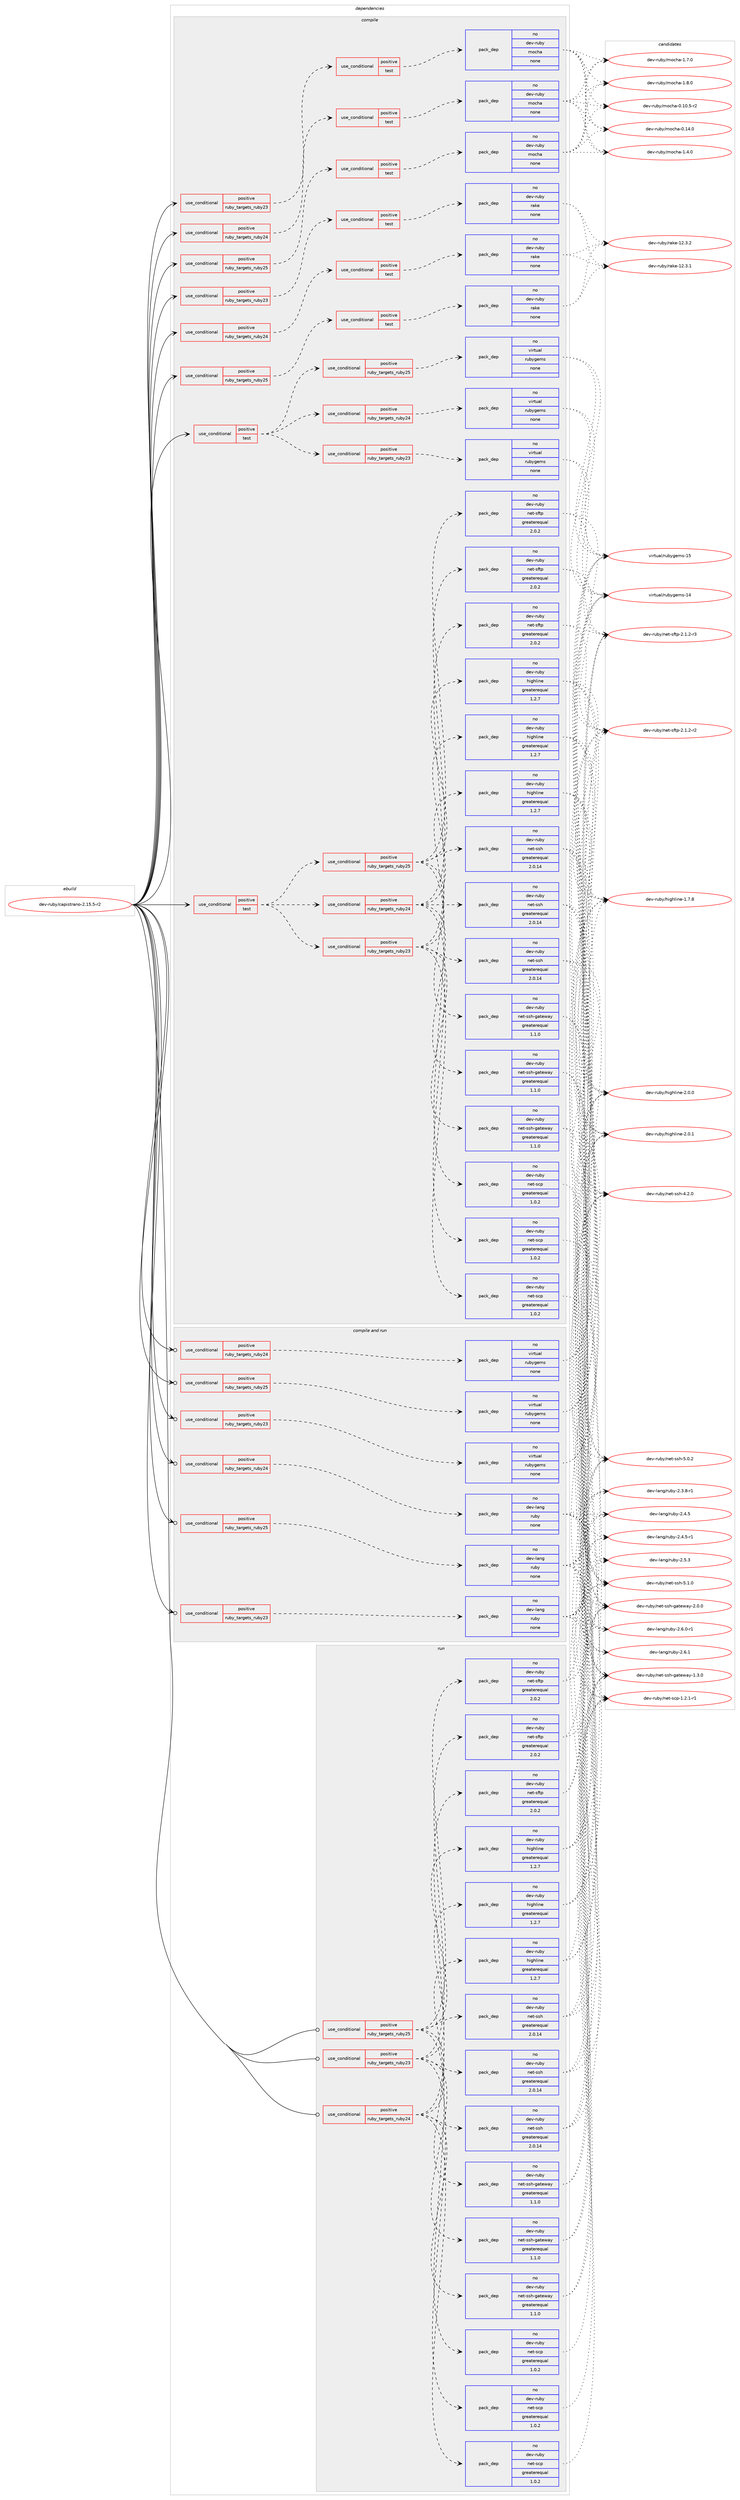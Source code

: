 digraph prolog {

# *************
# Graph options
# *************

newrank=true;
concentrate=true;
compound=true;
graph [rankdir=LR,fontname=Helvetica,fontsize=10,ranksep=1.5];#, ranksep=2.5, nodesep=0.2];
edge  [arrowhead=vee];
node  [fontname=Helvetica,fontsize=10];

# **********
# The ebuild
# **********

subgraph cluster_leftcol {
color=gray;
rank=same;
label=<<i>ebuild</i>>;
id [label="dev-ruby/capistrano-2.15.5-r2", color=red, width=4, href="../dev-ruby/capistrano-2.15.5-r2.svg"];
}

# ****************
# The dependencies
# ****************

subgraph cluster_midcol {
color=gray;
label=<<i>dependencies</i>>;
subgraph cluster_compile {
fillcolor="#eeeeee";
style=filled;
label=<<i>compile</i>>;
subgraph cond395651 {
dependency1485202 [label=<<TABLE BORDER="0" CELLBORDER="1" CELLSPACING="0" CELLPADDING="4"><TR><TD ROWSPAN="3" CELLPADDING="10">use_conditional</TD></TR><TR><TD>positive</TD></TR><TR><TD>ruby_targets_ruby23</TD></TR></TABLE>>, shape=none, color=red];
subgraph cond395652 {
dependency1485203 [label=<<TABLE BORDER="0" CELLBORDER="1" CELLSPACING="0" CELLPADDING="4"><TR><TD ROWSPAN="3" CELLPADDING="10">use_conditional</TD></TR><TR><TD>positive</TD></TR><TR><TD>test</TD></TR></TABLE>>, shape=none, color=red];
subgraph pack1066119 {
dependency1485204 [label=<<TABLE BORDER="0" CELLBORDER="1" CELLSPACING="0" CELLPADDING="4" WIDTH="220"><TR><TD ROWSPAN="6" CELLPADDING="30">pack_dep</TD></TR><TR><TD WIDTH="110">no</TD></TR><TR><TD>dev-ruby</TD></TR><TR><TD>mocha</TD></TR><TR><TD>none</TD></TR><TR><TD></TD></TR></TABLE>>, shape=none, color=blue];
}
dependency1485203:e -> dependency1485204:w [weight=20,style="dashed",arrowhead="vee"];
}
dependency1485202:e -> dependency1485203:w [weight=20,style="dashed",arrowhead="vee"];
}
id:e -> dependency1485202:w [weight=20,style="solid",arrowhead="vee"];
subgraph cond395653 {
dependency1485205 [label=<<TABLE BORDER="0" CELLBORDER="1" CELLSPACING="0" CELLPADDING="4"><TR><TD ROWSPAN="3" CELLPADDING="10">use_conditional</TD></TR><TR><TD>positive</TD></TR><TR><TD>ruby_targets_ruby23</TD></TR></TABLE>>, shape=none, color=red];
subgraph cond395654 {
dependency1485206 [label=<<TABLE BORDER="0" CELLBORDER="1" CELLSPACING="0" CELLPADDING="4"><TR><TD ROWSPAN="3" CELLPADDING="10">use_conditional</TD></TR><TR><TD>positive</TD></TR><TR><TD>test</TD></TR></TABLE>>, shape=none, color=red];
subgraph pack1066120 {
dependency1485207 [label=<<TABLE BORDER="0" CELLBORDER="1" CELLSPACING="0" CELLPADDING="4" WIDTH="220"><TR><TD ROWSPAN="6" CELLPADDING="30">pack_dep</TD></TR><TR><TD WIDTH="110">no</TD></TR><TR><TD>dev-ruby</TD></TR><TR><TD>rake</TD></TR><TR><TD>none</TD></TR><TR><TD></TD></TR></TABLE>>, shape=none, color=blue];
}
dependency1485206:e -> dependency1485207:w [weight=20,style="dashed",arrowhead="vee"];
}
dependency1485205:e -> dependency1485206:w [weight=20,style="dashed",arrowhead="vee"];
}
id:e -> dependency1485205:w [weight=20,style="solid",arrowhead="vee"];
subgraph cond395655 {
dependency1485208 [label=<<TABLE BORDER="0" CELLBORDER="1" CELLSPACING="0" CELLPADDING="4"><TR><TD ROWSPAN="3" CELLPADDING="10">use_conditional</TD></TR><TR><TD>positive</TD></TR><TR><TD>ruby_targets_ruby24</TD></TR></TABLE>>, shape=none, color=red];
subgraph cond395656 {
dependency1485209 [label=<<TABLE BORDER="0" CELLBORDER="1" CELLSPACING="0" CELLPADDING="4"><TR><TD ROWSPAN="3" CELLPADDING="10">use_conditional</TD></TR><TR><TD>positive</TD></TR><TR><TD>test</TD></TR></TABLE>>, shape=none, color=red];
subgraph pack1066121 {
dependency1485210 [label=<<TABLE BORDER="0" CELLBORDER="1" CELLSPACING="0" CELLPADDING="4" WIDTH="220"><TR><TD ROWSPAN="6" CELLPADDING="30">pack_dep</TD></TR><TR><TD WIDTH="110">no</TD></TR><TR><TD>dev-ruby</TD></TR><TR><TD>mocha</TD></TR><TR><TD>none</TD></TR><TR><TD></TD></TR></TABLE>>, shape=none, color=blue];
}
dependency1485209:e -> dependency1485210:w [weight=20,style="dashed",arrowhead="vee"];
}
dependency1485208:e -> dependency1485209:w [weight=20,style="dashed",arrowhead="vee"];
}
id:e -> dependency1485208:w [weight=20,style="solid",arrowhead="vee"];
subgraph cond395657 {
dependency1485211 [label=<<TABLE BORDER="0" CELLBORDER="1" CELLSPACING="0" CELLPADDING="4"><TR><TD ROWSPAN="3" CELLPADDING="10">use_conditional</TD></TR><TR><TD>positive</TD></TR><TR><TD>ruby_targets_ruby24</TD></TR></TABLE>>, shape=none, color=red];
subgraph cond395658 {
dependency1485212 [label=<<TABLE BORDER="0" CELLBORDER="1" CELLSPACING="0" CELLPADDING="4"><TR><TD ROWSPAN="3" CELLPADDING="10">use_conditional</TD></TR><TR><TD>positive</TD></TR><TR><TD>test</TD></TR></TABLE>>, shape=none, color=red];
subgraph pack1066122 {
dependency1485213 [label=<<TABLE BORDER="0" CELLBORDER="1" CELLSPACING="0" CELLPADDING="4" WIDTH="220"><TR><TD ROWSPAN="6" CELLPADDING="30">pack_dep</TD></TR><TR><TD WIDTH="110">no</TD></TR><TR><TD>dev-ruby</TD></TR><TR><TD>rake</TD></TR><TR><TD>none</TD></TR><TR><TD></TD></TR></TABLE>>, shape=none, color=blue];
}
dependency1485212:e -> dependency1485213:w [weight=20,style="dashed",arrowhead="vee"];
}
dependency1485211:e -> dependency1485212:w [weight=20,style="dashed",arrowhead="vee"];
}
id:e -> dependency1485211:w [weight=20,style="solid",arrowhead="vee"];
subgraph cond395659 {
dependency1485214 [label=<<TABLE BORDER="0" CELLBORDER="1" CELLSPACING="0" CELLPADDING="4"><TR><TD ROWSPAN="3" CELLPADDING="10">use_conditional</TD></TR><TR><TD>positive</TD></TR><TR><TD>ruby_targets_ruby25</TD></TR></TABLE>>, shape=none, color=red];
subgraph cond395660 {
dependency1485215 [label=<<TABLE BORDER="0" CELLBORDER="1" CELLSPACING="0" CELLPADDING="4"><TR><TD ROWSPAN="3" CELLPADDING="10">use_conditional</TD></TR><TR><TD>positive</TD></TR><TR><TD>test</TD></TR></TABLE>>, shape=none, color=red];
subgraph pack1066123 {
dependency1485216 [label=<<TABLE BORDER="0" CELLBORDER="1" CELLSPACING="0" CELLPADDING="4" WIDTH="220"><TR><TD ROWSPAN="6" CELLPADDING="30">pack_dep</TD></TR><TR><TD WIDTH="110">no</TD></TR><TR><TD>dev-ruby</TD></TR><TR><TD>mocha</TD></TR><TR><TD>none</TD></TR><TR><TD></TD></TR></TABLE>>, shape=none, color=blue];
}
dependency1485215:e -> dependency1485216:w [weight=20,style="dashed",arrowhead="vee"];
}
dependency1485214:e -> dependency1485215:w [weight=20,style="dashed",arrowhead="vee"];
}
id:e -> dependency1485214:w [weight=20,style="solid",arrowhead="vee"];
subgraph cond395661 {
dependency1485217 [label=<<TABLE BORDER="0" CELLBORDER="1" CELLSPACING="0" CELLPADDING="4"><TR><TD ROWSPAN="3" CELLPADDING="10">use_conditional</TD></TR><TR><TD>positive</TD></TR><TR><TD>ruby_targets_ruby25</TD></TR></TABLE>>, shape=none, color=red];
subgraph cond395662 {
dependency1485218 [label=<<TABLE BORDER="0" CELLBORDER="1" CELLSPACING="0" CELLPADDING="4"><TR><TD ROWSPAN="3" CELLPADDING="10">use_conditional</TD></TR><TR><TD>positive</TD></TR><TR><TD>test</TD></TR></TABLE>>, shape=none, color=red];
subgraph pack1066124 {
dependency1485219 [label=<<TABLE BORDER="0" CELLBORDER="1" CELLSPACING="0" CELLPADDING="4" WIDTH="220"><TR><TD ROWSPAN="6" CELLPADDING="30">pack_dep</TD></TR><TR><TD WIDTH="110">no</TD></TR><TR><TD>dev-ruby</TD></TR><TR><TD>rake</TD></TR><TR><TD>none</TD></TR><TR><TD></TD></TR></TABLE>>, shape=none, color=blue];
}
dependency1485218:e -> dependency1485219:w [weight=20,style="dashed",arrowhead="vee"];
}
dependency1485217:e -> dependency1485218:w [weight=20,style="dashed",arrowhead="vee"];
}
id:e -> dependency1485217:w [weight=20,style="solid",arrowhead="vee"];
subgraph cond395663 {
dependency1485220 [label=<<TABLE BORDER="0" CELLBORDER="1" CELLSPACING="0" CELLPADDING="4"><TR><TD ROWSPAN="3" CELLPADDING="10">use_conditional</TD></TR><TR><TD>positive</TD></TR><TR><TD>test</TD></TR></TABLE>>, shape=none, color=red];
subgraph cond395664 {
dependency1485221 [label=<<TABLE BORDER="0" CELLBORDER="1" CELLSPACING="0" CELLPADDING="4"><TR><TD ROWSPAN="3" CELLPADDING="10">use_conditional</TD></TR><TR><TD>positive</TD></TR><TR><TD>ruby_targets_ruby23</TD></TR></TABLE>>, shape=none, color=red];
subgraph pack1066125 {
dependency1485222 [label=<<TABLE BORDER="0" CELLBORDER="1" CELLSPACING="0" CELLPADDING="4" WIDTH="220"><TR><TD ROWSPAN="6" CELLPADDING="30">pack_dep</TD></TR><TR><TD WIDTH="110">no</TD></TR><TR><TD>dev-ruby</TD></TR><TR><TD>net-ssh</TD></TR><TR><TD>greaterequal</TD></TR><TR><TD>2.0.14</TD></TR></TABLE>>, shape=none, color=blue];
}
dependency1485221:e -> dependency1485222:w [weight=20,style="dashed",arrowhead="vee"];
subgraph pack1066126 {
dependency1485223 [label=<<TABLE BORDER="0" CELLBORDER="1" CELLSPACING="0" CELLPADDING="4" WIDTH="220"><TR><TD ROWSPAN="6" CELLPADDING="30">pack_dep</TD></TR><TR><TD WIDTH="110">no</TD></TR><TR><TD>dev-ruby</TD></TR><TR><TD>net-sftp</TD></TR><TR><TD>greaterequal</TD></TR><TR><TD>2.0.2</TD></TR></TABLE>>, shape=none, color=blue];
}
dependency1485221:e -> dependency1485223:w [weight=20,style="dashed",arrowhead="vee"];
subgraph pack1066127 {
dependency1485224 [label=<<TABLE BORDER="0" CELLBORDER="1" CELLSPACING="0" CELLPADDING="4" WIDTH="220"><TR><TD ROWSPAN="6" CELLPADDING="30">pack_dep</TD></TR><TR><TD WIDTH="110">no</TD></TR><TR><TD>dev-ruby</TD></TR><TR><TD>net-scp</TD></TR><TR><TD>greaterequal</TD></TR><TR><TD>1.0.2</TD></TR></TABLE>>, shape=none, color=blue];
}
dependency1485221:e -> dependency1485224:w [weight=20,style="dashed",arrowhead="vee"];
subgraph pack1066128 {
dependency1485225 [label=<<TABLE BORDER="0" CELLBORDER="1" CELLSPACING="0" CELLPADDING="4" WIDTH="220"><TR><TD ROWSPAN="6" CELLPADDING="30">pack_dep</TD></TR><TR><TD WIDTH="110">no</TD></TR><TR><TD>dev-ruby</TD></TR><TR><TD>net-ssh-gateway</TD></TR><TR><TD>greaterequal</TD></TR><TR><TD>1.1.0</TD></TR></TABLE>>, shape=none, color=blue];
}
dependency1485221:e -> dependency1485225:w [weight=20,style="dashed",arrowhead="vee"];
subgraph pack1066129 {
dependency1485226 [label=<<TABLE BORDER="0" CELLBORDER="1" CELLSPACING="0" CELLPADDING="4" WIDTH="220"><TR><TD ROWSPAN="6" CELLPADDING="30">pack_dep</TD></TR><TR><TD WIDTH="110">no</TD></TR><TR><TD>dev-ruby</TD></TR><TR><TD>highline</TD></TR><TR><TD>greaterequal</TD></TR><TR><TD>1.2.7</TD></TR></TABLE>>, shape=none, color=blue];
}
dependency1485221:e -> dependency1485226:w [weight=20,style="dashed",arrowhead="vee"];
}
dependency1485220:e -> dependency1485221:w [weight=20,style="dashed",arrowhead="vee"];
subgraph cond395665 {
dependency1485227 [label=<<TABLE BORDER="0" CELLBORDER="1" CELLSPACING="0" CELLPADDING="4"><TR><TD ROWSPAN="3" CELLPADDING="10">use_conditional</TD></TR><TR><TD>positive</TD></TR><TR><TD>ruby_targets_ruby24</TD></TR></TABLE>>, shape=none, color=red];
subgraph pack1066130 {
dependency1485228 [label=<<TABLE BORDER="0" CELLBORDER="1" CELLSPACING="0" CELLPADDING="4" WIDTH="220"><TR><TD ROWSPAN="6" CELLPADDING="30">pack_dep</TD></TR><TR><TD WIDTH="110">no</TD></TR><TR><TD>dev-ruby</TD></TR><TR><TD>net-ssh</TD></TR><TR><TD>greaterequal</TD></TR><TR><TD>2.0.14</TD></TR></TABLE>>, shape=none, color=blue];
}
dependency1485227:e -> dependency1485228:w [weight=20,style="dashed",arrowhead="vee"];
subgraph pack1066131 {
dependency1485229 [label=<<TABLE BORDER="0" CELLBORDER="1" CELLSPACING="0" CELLPADDING="4" WIDTH="220"><TR><TD ROWSPAN="6" CELLPADDING="30">pack_dep</TD></TR><TR><TD WIDTH="110">no</TD></TR><TR><TD>dev-ruby</TD></TR><TR><TD>net-sftp</TD></TR><TR><TD>greaterequal</TD></TR><TR><TD>2.0.2</TD></TR></TABLE>>, shape=none, color=blue];
}
dependency1485227:e -> dependency1485229:w [weight=20,style="dashed",arrowhead="vee"];
subgraph pack1066132 {
dependency1485230 [label=<<TABLE BORDER="0" CELLBORDER="1" CELLSPACING="0" CELLPADDING="4" WIDTH="220"><TR><TD ROWSPAN="6" CELLPADDING="30">pack_dep</TD></TR><TR><TD WIDTH="110">no</TD></TR><TR><TD>dev-ruby</TD></TR><TR><TD>net-scp</TD></TR><TR><TD>greaterequal</TD></TR><TR><TD>1.0.2</TD></TR></TABLE>>, shape=none, color=blue];
}
dependency1485227:e -> dependency1485230:w [weight=20,style="dashed",arrowhead="vee"];
subgraph pack1066133 {
dependency1485231 [label=<<TABLE BORDER="0" CELLBORDER="1" CELLSPACING="0" CELLPADDING="4" WIDTH="220"><TR><TD ROWSPAN="6" CELLPADDING="30">pack_dep</TD></TR><TR><TD WIDTH="110">no</TD></TR><TR><TD>dev-ruby</TD></TR><TR><TD>net-ssh-gateway</TD></TR><TR><TD>greaterequal</TD></TR><TR><TD>1.1.0</TD></TR></TABLE>>, shape=none, color=blue];
}
dependency1485227:e -> dependency1485231:w [weight=20,style="dashed",arrowhead="vee"];
subgraph pack1066134 {
dependency1485232 [label=<<TABLE BORDER="0" CELLBORDER="1" CELLSPACING="0" CELLPADDING="4" WIDTH="220"><TR><TD ROWSPAN="6" CELLPADDING="30">pack_dep</TD></TR><TR><TD WIDTH="110">no</TD></TR><TR><TD>dev-ruby</TD></TR><TR><TD>highline</TD></TR><TR><TD>greaterequal</TD></TR><TR><TD>1.2.7</TD></TR></TABLE>>, shape=none, color=blue];
}
dependency1485227:e -> dependency1485232:w [weight=20,style="dashed",arrowhead="vee"];
}
dependency1485220:e -> dependency1485227:w [weight=20,style="dashed",arrowhead="vee"];
subgraph cond395666 {
dependency1485233 [label=<<TABLE BORDER="0" CELLBORDER="1" CELLSPACING="0" CELLPADDING="4"><TR><TD ROWSPAN="3" CELLPADDING="10">use_conditional</TD></TR><TR><TD>positive</TD></TR><TR><TD>ruby_targets_ruby25</TD></TR></TABLE>>, shape=none, color=red];
subgraph pack1066135 {
dependency1485234 [label=<<TABLE BORDER="0" CELLBORDER="1" CELLSPACING="0" CELLPADDING="4" WIDTH="220"><TR><TD ROWSPAN="6" CELLPADDING="30">pack_dep</TD></TR><TR><TD WIDTH="110">no</TD></TR><TR><TD>dev-ruby</TD></TR><TR><TD>net-ssh</TD></TR><TR><TD>greaterequal</TD></TR><TR><TD>2.0.14</TD></TR></TABLE>>, shape=none, color=blue];
}
dependency1485233:e -> dependency1485234:w [weight=20,style="dashed",arrowhead="vee"];
subgraph pack1066136 {
dependency1485235 [label=<<TABLE BORDER="0" CELLBORDER="1" CELLSPACING="0" CELLPADDING="4" WIDTH="220"><TR><TD ROWSPAN="6" CELLPADDING="30">pack_dep</TD></TR><TR><TD WIDTH="110">no</TD></TR><TR><TD>dev-ruby</TD></TR><TR><TD>net-sftp</TD></TR><TR><TD>greaterequal</TD></TR><TR><TD>2.0.2</TD></TR></TABLE>>, shape=none, color=blue];
}
dependency1485233:e -> dependency1485235:w [weight=20,style="dashed",arrowhead="vee"];
subgraph pack1066137 {
dependency1485236 [label=<<TABLE BORDER="0" CELLBORDER="1" CELLSPACING="0" CELLPADDING="4" WIDTH="220"><TR><TD ROWSPAN="6" CELLPADDING="30">pack_dep</TD></TR><TR><TD WIDTH="110">no</TD></TR><TR><TD>dev-ruby</TD></TR><TR><TD>net-scp</TD></TR><TR><TD>greaterequal</TD></TR><TR><TD>1.0.2</TD></TR></TABLE>>, shape=none, color=blue];
}
dependency1485233:e -> dependency1485236:w [weight=20,style="dashed",arrowhead="vee"];
subgraph pack1066138 {
dependency1485237 [label=<<TABLE BORDER="0" CELLBORDER="1" CELLSPACING="0" CELLPADDING="4" WIDTH="220"><TR><TD ROWSPAN="6" CELLPADDING="30">pack_dep</TD></TR><TR><TD WIDTH="110">no</TD></TR><TR><TD>dev-ruby</TD></TR><TR><TD>net-ssh-gateway</TD></TR><TR><TD>greaterequal</TD></TR><TR><TD>1.1.0</TD></TR></TABLE>>, shape=none, color=blue];
}
dependency1485233:e -> dependency1485237:w [weight=20,style="dashed",arrowhead="vee"];
subgraph pack1066139 {
dependency1485238 [label=<<TABLE BORDER="0" CELLBORDER="1" CELLSPACING="0" CELLPADDING="4" WIDTH="220"><TR><TD ROWSPAN="6" CELLPADDING="30">pack_dep</TD></TR><TR><TD WIDTH="110">no</TD></TR><TR><TD>dev-ruby</TD></TR><TR><TD>highline</TD></TR><TR><TD>greaterequal</TD></TR><TR><TD>1.2.7</TD></TR></TABLE>>, shape=none, color=blue];
}
dependency1485233:e -> dependency1485238:w [weight=20,style="dashed",arrowhead="vee"];
}
dependency1485220:e -> dependency1485233:w [weight=20,style="dashed",arrowhead="vee"];
}
id:e -> dependency1485220:w [weight=20,style="solid",arrowhead="vee"];
subgraph cond395667 {
dependency1485239 [label=<<TABLE BORDER="0" CELLBORDER="1" CELLSPACING="0" CELLPADDING="4"><TR><TD ROWSPAN="3" CELLPADDING="10">use_conditional</TD></TR><TR><TD>positive</TD></TR><TR><TD>test</TD></TR></TABLE>>, shape=none, color=red];
subgraph cond395668 {
dependency1485240 [label=<<TABLE BORDER="0" CELLBORDER="1" CELLSPACING="0" CELLPADDING="4"><TR><TD ROWSPAN="3" CELLPADDING="10">use_conditional</TD></TR><TR><TD>positive</TD></TR><TR><TD>ruby_targets_ruby23</TD></TR></TABLE>>, shape=none, color=red];
subgraph pack1066140 {
dependency1485241 [label=<<TABLE BORDER="0" CELLBORDER="1" CELLSPACING="0" CELLPADDING="4" WIDTH="220"><TR><TD ROWSPAN="6" CELLPADDING="30">pack_dep</TD></TR><TR><TD WIDTH="110">no</TD></TR><TR><TD>virtual</TD></TR><TR><TD>rubygems</TD></TR><TR><TD>none</TD></TR><TR><TD></TD></TR></TABLE>>, shape=none, color=blue];
}
dependency1485240:e -> dependency1485241:w [weight=20,style="dashed",arrowhead="vee"];
}
dependency1485239:e -> dependency1485240:w [weight=20,style="dashed",arrowhead="vee"];
subgraph cond395669 {
dependency1485242 [label=<<TABLE BORDER="0" CELLBORDER="1" CELLSPACING="0" CELLPADDING="4"><TR><TD ROWSPAN="3" CELLPADDING="10">use_conditional</TD></TR><TR><TD>positive</TD></TR><TR><TD>ruby_targets_ruby24</TD></TR></TABLE>>, shape=none, color=red];
subgraph pack1066141 {
dependency1485243 [label=<<TABLE BORDER="0" CELLBORDER="1" CELLSPACING="0" CELLPADDING="4" WIDTH="220"><TR><TD ROWSPAN="6" CELLPADDING="30">pack_dep</TD></TR><TR><TD WIDTH="110">no</TD></TR><TR><TD>virtual</TD></TR><TR><TD>rubygems</TD></TR><TR><TD>none</TD></TR><TR><TD></TD></TR></TABLE>>, shape=none, color=blue];
}
dependency1485242:e -> dependency1485243:w [weight=20,style="dashed",arrowhead="vee"];
}
dependency1485239:e -> dependency1485242:w [weight=20,style="dashed",arrowhead="vee"];
subgraph cond395670 {
dependency1485244 [label=<<TABLE BORDER="0" CELLBORDER="1" CELLSPACING="0" CELLPADDING="4"><TR><TD ROWSPAN="3" CELLPADDING="10">use_conditional</TD></TR><TR><TD>positive</TD></TR><TR><TD>ruby_targets_ruby25</TD></TR></TABLE>>, shape=none, color=red];
subgraph pack1066142 {
dependency1485245 [label=<<TABLE BORDER="0" CELLBORDER="1" CELLSPACING="0" CELLPADDING="4" WIDTH="220"><TR><TD ROWSPAN="6" CELLPADDING="30">pack_dep</TD></TR><TR><TD WIDTH="110">no</TD></TR><TR><TD>virtual</TD></TR><TR><TD>rubygems</TD></TR><TR><TD>none</TD></TR><TR><TD></TD></TR></TABLE>>, shape=none, color=blue];
}
dependency1485244:e -> dependency1485245:w [weight=20,style="dashed",arrowhead="vee"];
}
dependency1485239:e -> dependency1485244:w [weight=20,style="dashed",arrowhead="vee"];
}
id:e -> dependency1485239:w [weight=20,style="solid",arrowhead="vee"];
}
subgraph cluster_compileandrun {
fillcolor="#eeeeee";
style=filled;
label=<<i>compile and run</i>>;
subgraph cond395671 {
dependency1485246 [label=<<TABLE BORDER="0" CELLBORDER="1" CELLSPACING="0" CELLPADDING="4"><TR><TD ROWSPAN="3" CELLPADDING="10">use_conditional</TD></TR><TR><TD>positive</TD></TR><TR><TD>ruby_targets_ruby23</TD></TR></TABLE>>, shape=none, color=red];
subgraph pack1066143 {
dependency1485247 [label=<<TABLE BORDER="0" CELLBORDER="1" CELLSPACING="0" CELLPADDING="4" WIDTH="220"><TR><TD ROWSPAN="6" CELLPADDING="30">pack_dep</TD></TR><TR><TD WIDTH="110">no</TD></TR><TR><TD>dev-lang</TD></TR><TR><TD>ruby</TD></TR><TR><TD>none</TD></TR><TR><TD></TD></TR></TABLE>>, shape=none, color=blue];
}
dependency1485246:e -> dependency1485247:w [weight=20,style="dashed",arrowhead="vee"];
}
id:e -> dependency1485246:w [weight=20,style="solid",arrowhead="odotvee"];
subgraph cond395672 {
dependency1485248 [label=<<TABLE BORDER="0" CELLBORDER="1" CELLSPACING="0" CELLPADDING="4"><TR><TD ROWSPAN="3" CELLPADDING="10">use_conditional</TD></TR><TR><TD>positive</TD></TR><TR><TD>ruby_targets_ruby23</TD></TR></TABLE>>, shape=none, color=red];
subgraph pack1066144 {
dependency1485249 [label=<<TABLE BORDER="0" CELLBORDER="1" CELLSPACING="0" CELLPADDING="4" WIDTH="220"><TR><TD ROWSPAN="6" CELLPADDING="30">pack_dep</TD></TR><TR><TD WIDTH="110">no</TD></TR><TR><TD>virtual</TD></TR><TR><TD>rubygems</TD></TR><TR><TD>none</TD></TR><TR><TD></TD></TR></TABLE>>, shape=none, color=blue];
}
dependency1485248:e -> dependency1485249:w [weight=20,style="dashed",arrowhead="vee"];
}
id:e -> dependency1485248:w [weight=20,style="solid",arrowhead="odotvee"];
subgraph cond395673 {
dependency1485250 [label=<<TABLE BORDER="0" CELLBORDER="1" CELLSPACING="0" CELLPADDING="4"><TR><TD ROWSPAN="3" CELLPADDING="10">use_conditional</TD></TR><TR><TD>positive</TD></TR><TR><TD>ruby_targets_ruby24</TD></TR></TABLE>>, shape=none, color=red];
subgraph pack1066145 {
dependency1485251 [label=<<TABLE BORDER="0" CELLBORDER="1" CELLSPACING="0" CELLPADDING="4" WIDTH="220"><TR><TD ROWSPAN="6" CELLPADDING="30">pack_dep</TD></TR><TR><TD WIDTH="110">no</TD></TR><TR><TD>dev-lang</TD></TR><TR><TD>ruby</TD></TR><TR><TD>none</TD></TR><TR><TD></TD></TR></TABLE>>, shape=none, color=blue];
}
dependency1485250:e -> dependency1485251:w [weight=20,style="dashed",arrowhead="vee"];
}
id:e -> dependency1485250:w [weight=20,style="solid",arrowhead="odotvee"];
subgraph cond395674 {
dependency1485252 [label=<<TABLE BORDER="0" CELLBORDER="1" CELLSPACING="0" CELLPADDING="4"><TR><TD ROWSPAN="3" CELLPADDING="10">use_conditional</TD></TR><TR><TD>positive</TD></TR><TR><TD>ruby_targets_ruby24</TD></TR></TABLE>>, shape=none, color=red];
subgraph pack1066146 {
dependency1485253 [label=<<TABLE BORDER="0" CELLBORDER="1" CELLSPACING="0" CELLPADDING="4" WIDTH="220"><TR><TD ROWSPAN="6" CELLPADDING="30">pack_dep</TD></TR><TR><TD WIDTH="110">no</TD></TR><TR><TD>virtual</TD></TR><TR><TD>rubygems</TD></TR><TR><TD>none</TD></TR><TR><TD></TD></TR></TABLE>>, shape=none, color=blue];
}
dependency1485252:e -> dependency1485253:w [weight=20,style="dashed",arrowhead="vee"];
}
id:e -> dependency1485252:w [weight=20,style="solid",arrowhead="odotvee"];
subgraph cond395675 {
dependency1485254 [label=<<TABLE BORDER="0" CELLBORDER="1" CELLSPACING="0" CELLPADDING="4"><TR><TD ROWSPAN="3" CELLPADDING="10">use_conditional</TD></TR><TR><TD>positive</TD></TR><TR><TD>ruby_targets_ruby25</TD></TR></TABLE>>, shape=none, color=red];
subgraph pack1066147 {
dependency1485255 [label=<<TABLE BORDER="0" CELLBORDER="1" CELLSPACING="0" CELLPADDING="4" WIDTH="220"><TR><TD ROWSPAN="6" CELLPADDING="30">pack_dep</TD></TR><TR><TD WIDTH="110">no</TD></TR><TR><TD>dev-lang</TD></TR><TR><TD>ruby</TD></TR><TR><TD>none</TD></TR><TR><TD></TD></TR></TABLE>>, shape=none, color=blue];
}
dependency1485254:e -> dependency1485255:w [weight=20,style="dashed",arrowhead="vee"];
}
id:e -> dependency1485254:w [weight=20,style="solid",arrowhead="odotvee"];
subgraph cond395676 {
dependency1485256 [label=<<TABLE BORDER="0" CELLBORDER="1" CELLSPACING="0" CELLPADDING="4"><TR><TD ROWSPAN="3" CELLPADDING="10">use_conditional</TD></TR><TR><TD>positive</TD></TR><TR><TD>ruby_targets_ruby25</TD></TR></TABLE>>, shape=none, color=red];
subgraph pack1066148 {
dependency1485257 [label=<<TABLE BORDER="0" CELLBORDER="1" CELLSPACING="0" CELLPADDING="4" WIDTH="220"><TR><TD ROWSPAN="6" CELLPADDING="30">pack_dep</TD></TR><TR><TD WIDTH="110">no</TD></TR><TR><TD>virtual</TD></TR><TR><TD>rubygems</TD></TR><TR><TD>none</TD></TR><TR><TD></TD></TR></TABLE>>, shape=none, color=blue];
}
dependency1485256:e -> dependency1485257:w [weight=20,style="dashed",arrowhead="vee"];
}
id:e -> dependency1485256:w [weight=20,style="solid",arrowhead="odotvee"];
}
subgraph cluster_run {
fillcolor="#eeeeee";
style=filled;
label=<<i>run</i>>;
subgraph cond395677 {
dependency1485258 [label=<<TABLE BORDER="0" CELLBORDER="1" CELLSPACING="0" CELLPADDING="4"><TR><TD ROWSPAN="3" CELLPADDING="10">use_conditional</TD></TR><TR><TD>positive</TD></TR><TR><TD>ruby_targets_ruby23</TD></TR></TABLE>>, shape=none, color=red];
subgraph pack1066149 {
dependency1485259 [label=<<TABLE BORDER="0" CELLBORDER="1" CELLSPACING="0" CELLPADDING="4" WIDTH="220"><TR><TD ROWSPAN="6" CELLPADDING="30">pack_dep</TD></TR><TR><TD WIDTH="110">no</TD></TR><TR><TD>dev-ruby</TD></TR><TR><TD>net-ssh</TD></TR><TR><TD>greaterequal</TD></TR><TR><TD>2.0.14</TD></TR></TABLE>>, shape=none, color=blue];
}
dependency1485258:e -> dependency1485259:w [weight=20,style="dashed",arrowhead="vee"];
subgraph pack1066150 {
dependency1485260 [label=<<TABLE BORDER="0" CELLBORDER="1" CELLSPACING="0" CELLPADDING="4" WIDTH="220"><TR><TD ROWSPAN="6" CELLPADDING="30">pack_dep</TD></TR><TR><TD WIDTH="110">no</TD></TR><TR><TD>dev-ruby</TD></TR><TR><TD>net-sftp</TD></TR><TR><TD>greaterequal</TD></TR><TR><TD>2.0.2</TD></TR></TABLE>>, shape=none, color=blue];
}
dependency1485258:e -> dependency1485260:w [weight=20,style="dashed",arrowhead="vee"];
subgraph pack1066151 {
dependency1485261 [label=<<TABLE BORDER="0" CELLBORDER="1" CELLSPACING="0" CELLPADDING="4" WIDTH="220"><TR><TD ROWSPAN="6" CELLPADDING="30">pack_dep</TD></TR><TR><TD WIDTH="110">no</TD></TR><TR><TD>dev-ruby</TD></TR><TR><TD>net-scp</TD></TR><TR><TD>greaterequal</TD></TR><TR><TD>1.0.2</TD></TR></TABLE>>, shape=none, color=blue];
}
dependency1485258:e -> dependency1485261:w [weight=20,style="dashed",arrowhead="vee"];
subgraph pack1066152 {
dependency1485262 [label=<<TABLE BORDER="0" CELLBORDER="1" CELLSPACING="0" CELLPADDING="4" WIDTH="220"><TR><TD ROWSPAN="6" CELLPADDING="30">pack_dep</TD></TR><TR><TD WIDTH="110">no</TD></TR><TR><TD>dev-ruby</TD></TR><TR><TD>net-ssh-gateway</TD></TR><TR><TD>greaterequal</TD></TR><TR><TD>1.1.0</TD></TR></TABLE>>, shape=none, color=blue];
}
dependency1485258:e -> dependency1485262:w [weight=20,style="dashed",arrowhead="vee"];
subgraph pack1066153 {
dependency1485263 [label=<<TABLE BORDER="0" CELLBORDER="1" CELLSPACING="0" CELLPADDING="4" WIDTH="220"><TR><TD ROWSPAN="6" CELLPADDING="30">pack_dep</TD></TR><TR><TD WIDTH="110">no</TD></TR><TR><TD>dev-ruby</TD></TR><TR><TD>highline</TD></TR><TR><TD>greaterequal</TD></TR><TR><TD>1.2.7</TD></TR></TABLE>>, shape=none, color=blue];
}
dependency1485258:e -> dependency1485263:w [weight=20,style="dashed",arrowhead="vee"];
}
id:e -> dependency1485258:w [weight=20,style="solid",arrowhead="odot"];
subgraph cond395678 {
dependency1485264 [label=<<TABLE BORDER="0" CELLBORDER="1" CELLSPACING="0" CELLPADDING="4"><TR><TD ROWSPAN="3" CELLPADDING="10">use_conditional</TD></TR><TR><TD>positive</TD></TR><TR><TD>ruby_targets_ruby24</TD></TR></TABLE>>, shape=none, color=red];
subgraph pack1066154 {
dependency1485265 [label=<<TABLE BORDER="0" CELLBORDER="1" CELLSPACING="0" CELLPADDING="4" WIDTH="220"><TR><TD ROWSPAN="6" CELLPADDING="30">pack_dep</TD></TR><TR><TD WIDTH="110">no</TD></TR><TR><TD>dev-ruby</TD></TR><TR><TD>net-ssh</TD></TR><TR><TD>greaterequal</TD></TR><TR><TD>2.0.14</TD></TR></TABLE>>, shape=none, color=blue];
}
dependency1485264:e -> dependency1485265:w [weight=20,style="dashed",arrowhead="vee"];
subgraph pack1066155 {
dependency1485266 [label=<<TABLE BORDER="0" CELLBORDER="1" CELLSPACING="0" CELLPADDING="4" WIDTH="220"><TR><TD ROWSPAN="6" CELLPADDING="30">pack_dep</TD></TR><TR><TD WIDTH="110">no</TD></TR><TR><TD>dev-ruby</TD></TR><TR><TD>net-sftp</TD></TR><TR><TD>greaterequal</TD></TR><TR><TD>2.0.2</TD></TR></TABLE>>, shape=none, color=blue];
}
dependency1485264:e -> dependency1485266:w [weight=20,style="dashed",arrowhead="vee"];
subgraph pack1066156 {
dependency1485267 [label=<<TABLE BORDER="0" CELLBORDER="1" CELLSPACING="0" CELLPADDING="4" WIDTH="220"><TR><TD ROWSPAN="6" CELLPADDING="30">pack_dep</TD></TR><TR><TD WIDTH="110">no</TD></TR><TR><TD>dev-ruby</TD></TR><TR><TD>net-scp</TD></TR><TR><TD>greaterequal</TD></TR><TR><TD>1.0.2</TD></TR></TABLE>>, shape=none, color=blue];
}
dependency1485264:e -> dependency1485267:w [weight=20,style="dashed",arrowhead="vee"];
subgraph pack1066157 {
dependency1485268 [label=<<TABLE BORDER="0" CELLBORDER="1" CELLSPACING="0" CELLPADDING="4" WIDTH="220"><TR><TD ROWSPAN="6" CELLPADDING="30">pack_dep</TD></TR><TR><TD WIDTH="110">no</TD></TR><TR><TD>dev-ruby</TD></TR><TR><TD>net-ssh-gateway</TD></TR><TR><TD>greaterequal</TD></TR><TR><TD>1.1.0</TD></TR></TABLE>>, shape=none, color=blue];
}
dependency1485264:e -> dependency1485268:w [weight=20,style="dashed",arrowhead="vee"];
subgraph pack1066158 {
dependency1485269 [label=<<TABLE BORDER="0" CELLBORDER="1" CELLSPACING="0" CELLPADDING="4" WIDTH="220"><TR><TD ROWSPAN="6" CELLPADDING="30">pack_dep</TD></TR><TR><TD WIDTH="110">no</TD></TR><TR><TD>dev-ruby</TD></TR><TR><TD>highline</TD></TR><TR><TD>greaterequal</TD></TR><TR><TD>1.2.7</TD></TR></TABLE>>, shape=none, color=blue];
}
dependency1485264:e -> dependency1485269:w [weight=20,style="dashed",arrowhead="vee"];
}
id:e -> dependency1485264:w [weight=20,style="solid",arrowhead="odot"];
subgraph cond395679 {
dependency1485270 [label=<<TABLE BORDER="0" CELLBORDER="1" CELLSPACING="0" CELLPADDING="4"><TR><TD ROWSPAN="3" CELLPADDING="10">use_conditional</TD></TR><TR><TD>positive</TD></TR><TR><TD>ruby_targets_ruby25</TD></TR></TABLE>>, shape=none, color=red];
subgraph pack1066159 {
dependency1485271 [label=<<TABLE BORDER="0" CELLBORDER="1" CELLSPACING="0" CELLPADDING="4" WIDTH="220"><TR><TD ROWSPAN="6" CELLPADDING="30">pack_dep</TD></TR><TR><TD WIDTH="110">no</TD></TR><TR><TD>dev-ruby</TD></TR><TR><TD>net-ssh</TD></TR><TR><TD>greaterequal</TD></TR><TR><TD>2.0.14</TD></TR></TABLE>>, shape=none, color=blue];
}
dependency1485270:e -> dependency1485271:w [weight=20,style="dashed",arrowhead="vee"];
subgraph pack1066160 {
dependency1485272 [label=<<TABLE BORDER="0" CELLBORDER="1" CELLSPACING="0" CELLPADDING="4" WIDTH="220"><TR><TD ROWSPAN="6" CELLPADDING="30">pack_dep</TD></TR><TR><TD WIDTH="110">no</TD></TR><TR><TD>dev-ruby</TD></TR><TR><TD>net-sftp</TD></TR><TR><TD>greaterequal</TD></TR><TR><TD>2.0.2</TD></TR></TABLE>>, shape=none, color=blue];
}
dependency1485270:e -> dependency1485272:w [weight=20,style="dashed",arrowhead="vee"];
subgraph pack1066161 {
dependency1485273 [label=<<TABLE BORDER="0" CELLBORDER="1" CELLSPACING="0" CELLPADDING="4" WIDTH="220"><TR><TD ROWSPAN="6" CELLPADDING="30">pack_dep</TD></TR><TR><TD WIDTH="110">no</TD></TR><TR><TD>dev-ruby</TD></TR><TR><TD>net-scp</TD></TR><TR><TD>greaterequal</TD></TR><TR><TD>1.0.2</TD></TR></TABLE>>, shape=none, color=blue];
}
dependency1485270:e -> dependency1485273:w [weight=20,style="dashed",arrowhead="vee"];
subgraph pack1066162 {
dependency1485274 [label=<<TABLE BORDER="0" CELLBORDER="1" CELLSPACING="0" CELLPADDING="4" WIDTH="220"><TR><TD ROWSPAN="6" CELLPADDING="30">pack_dep</TD></TR><TR><TD WIDTH="110">no</TD></TR><TR><TD>dev-ruby</TD></TR><TR><TD>net-ssh-gateway</TD></TR><TR><TD>greaterequal</TD></TR><TR><TD>1.1.0</TD></TR></TABLE>>, shape=none, color=blue];
}
dependency1485270:e -> dependency1485274:w [weight=20,style="dashed",arrowhead="vee"];
subgraph pack1066163 {
dependency1485275 [label=<<TABLE BORDER="0" CELLBORDER="1" CELLSPACING="0" CELLPADDING="4" WIDTH="220"><TR><TD ROWSPAN="6" CELLPADDING="30">pack_dep</TD></TR><TR><TD WIDTH="110">no</TD></TR><TR><TD>dev-ruby</TD></TR><TR><TD>highline</TD></TR><TR><TD>greaterequal</TD></TR><TR><TD>1.2.7</TD></TR></TABLE>>, shape=none, color=blue];
}
dependency1485270:e -> dependency1485275:w [weight=20,style="dashed",arrowhead="vee"];
}
id:e -> dependency1485270:w [weight=20,style="solid",arrowhead="odot"];
}
}

# **************
# The candidates
# **************

subgraph cluster_choices {
rank=same;
color=gray;
label=<<i>candidates</i>>;

subgraph choice1066119 {
color=black;
nodesep=1;
choice1001011184511411798121471091119910497454846494846534511450 [label="dev-ruby/mocha-0.10.5-r2", color=red, width=4,href="../dev-ruby/mocha-0.10.5-r2.svg"];
choice100101118451141179812147109111991049745484649524648 [label="dev-ruby/mocha-0.14.0", color=red, width=4,href="../dev-ruby/mocha-0.14.0.svg"];
choice1001011184511411798121471091119910497454946524648 [label="dev-ruby/mocha-1.4.0", color=red, width=4,href="../dev-ruby/mocha-1.4.0.svg"];
choice1001011184511411798121471091119910497454946554648 [label="dev-ruby/mocha-1.7.0", color=red, width=4,href="../dev-ruby/mocha-1.7.0.svg"];
choice1001011184511411798121471091119910497454946564648 [label="dev-ruby/mocha-1.8.0", color=red, width=4,href="../dev-ruby/mocha-1.8.0.svg"];
dependency1485204:e -> choice1001011184511411798121471091119910497454846494846534511450:w [style=dotted,weight="100"];
dependency1485204:e -> choice100101118451141179812147109111991049745484649524648:w [style=dotted,weight="100"];
dependency1485204:e -> choice1001011184511411798121471091119910497454946524648:w [style=dotted,weight="100"];
dependency1485204:e -> choice1001011184511411798121471091119910497454946554648:w [style=dotted,weight="100"];
dependency1485204:e -> choice1001011184511411798121471091119910497454946564648:w [style=dotted,weight="100"];
}
subgraph choice1066120 {
color=black;
nodesep=1;
choice1001011184511411798121471149710710145495046514649 [label="dev-ruby/rake-12.3.1", color=red, width=4,href="../dev-ruby/rake-12.3.1.svg"];
choice1001011184511411798121471149710710145495046514650 [label="dev-ruby/rake-12.3.2", color=red, width=4,href="../dev-ruby/rake-12.3.2.svg"];
dependency1485207:e -> choice1001011184511411798121471149710710145495046514649:w [style=dotted,weight="100"];
dependency1485207:e -> choice1001011184511411798121471149710710145495046514650:w [style=dotted,weight="100"];
}
subgraph choice1066121 {
color=black;
nodesep=1;
choice1001011184511411798121471091119910497454846494846534511450 [label="dev-ruby/mocha-0.10.5-r2", color=red, width=4,href="../dev-ruby/mocha-0.10.5-r2.svg"];
choice100101118451141179812147109111991049745484649524648 [label="dev-ruby/mocha-0.14.0", color=red, width=4,href="../dev-ruby/mocha-0.14.0.svg"];
choice1001011184511411798121471091119910497454946524648 [label="dev-ruby/mocha-1.4.0", color=red, width=4,href="../dev-ruby/mocha-1.4.0.svg"];
choice1001011184511411798121471091119910497454946554648 [label="dev-ruby/mocha-1.7.0", color=red, width=4,href="../dev-ruby/mocha-1.7.0.svg"];
choice1001011184511411798121471091119910497454946564648 [label="dev-ruby/mocha-1.8.0", color=red, width=4,href="../dev-ruby/mocha-1.8.0.svg"];
dependency1485210:e -> choice1001011184511411798121471091119910497454846494846534511450:w [style=dotted,weight="100"];
dependency1485210:e -> choice100101118451141179812147109111991049745484649524648:w [style=dotted,weight="100"];
dependency1485210:e -> choice1001011184511411798121471091119910497454946524648:w [style=dotted,weight="100"];
dependency1485210:e -> choice1001011184511411798121471091119910497454946554648:w [style=dotted,weight="100"];
dependency1485210:e -> choice1001011184511411798121471091119910497454946564648:w [style=dotted,weight="100"];
}
subgraph choice1066122 {
color=black;
nodesep=1;
choice1001011184511411798121471149710710145495046514649 [label="dev-ruby/rake-12.3.1", color=red, width=4,href="../dev-ruby/rake-12.3.1.svg"];
choice1001011184511411798121471149710710145495046514650 [label="dev-ruby/rake-12.3.2", color=red, width=4,href="../dev-ruby/rake-12.3.2.svg"];
dependency1485213:e -> choice1001011184511411798121471149710710145495046514649:w [style=dotted,weight="100"];
dependency1485213:e -> choice1001011184511411798121471149710710145495046514650:w [style=dotted,weight="100"];
}
subgraph choice1066123 {
color=black;
nodesep=1;
choice1001011184511411798121471091119910497454846494846534511450 [label="dev-ruby/mocha-0.10.5-r2", color=red, width=4,href="../dev-ruby/mocha-0.10.5-r2.svg"];
choice100101118451141179812147109111991049745484649524648 [label="dev-ruby/mocha-0.14.0", color=red, width=4,href="../dev-ruby/mocha-0.14.0.svg"];
choice1001011184511411798121471091119910497454946524648 [label="dev-ruby/mocha-1.4.0", color=red, width=4,href="../dev-ruby/mocha-1.4.0.svg"];
choice1001011184511411798121471091119910497454946554648 [label="dev-ruby/mocha-1.7.0", color=red, width=4,href="../dev-ruby/mocha-1.7.0.svg"];
choice1001011184511411798121471091119910497454946564648 [label="dev-ruby/mocha-1.8.0", color=red, width=4,href="../dev-ruby/mocha-1.8.0.svg"];
dependency1485216:e -> choice1001011184511411798121471091119910497454846494846534511450:w [style=dotted,weight="100"];
dependency1485216:e -> choice100101118451141179812147109111991049745484649524648:w [style=dotted,weight="100"];
dependency1485216:e -> choice1001011184511411798121471091119910497454946524648:w [style=dotted,weight="100"];
dependency1485216:e -> choice1001011184511411798121471091119910497454946554648:w [style=dotted,weight="100"];
dependency1485216:e -> choice1001011184511411798121471091119910497454946564648:w [style=dotted,weight="100"];
}
subgraph choice1066124 {
color=black;
nodesep=1;
choice1001011184511411798121471149710710145495046514649 [label="dev-ruby/rake-12.3.1", color=red, width=4,href="../dev-ruby/rake-12.3.1.svg"];
choice1001011184511411798121471149710710145495046514650 [label="dev-ruby/rake-12.3.2", color=red, width=4,href="../dev-ruby/rake-12.3.2.svg"];
dependency1485219:e -> choice1001011184511411798121471149710710145495046514649:w [style=dotted,weight="100"];
dependency1485219:e -> choice1001011184511411798121471149710710145495046514650:w [style=dotted,weight="100"];
}
subgraph choice1066125 {
color=black;
nodesep=1;
choice10010111845114117981214711010111645115115104455246504648 [label="dev-ruby/net-ssh-4.2.0", color=red, width=4,href="../dev-ruby/net-ssh-4.2.0.svg"];
choice10010111845114117981214711010111645115115104455346484650 [label="dev-ruby/net-ssh-5.0.2", color=red, width=4,href="../dev-ruby/net-ssh-5.0.2.svg"];
choice10010111845114117981214711010111645115115104455346494648 [label="dev-ruby/net-ssh-5.1.0", color=red, width=4,href="../dev-ruby/net-ssh-5.1.0.svg"];
dependency1485222:e -> choice10010111845114117981214711010111645115115104455246504648:w [style=dotted,weight="100"];
dependency1485222:e -> choice10010111845114117981214711010111645115115104455346484650:w [style=dotted,weight="100"];
dependency1485222:e -> choice10010111845114117981214711010111645115115104455346494648:w [style=dotted,weight="100"];
}
subgraph choice1066126 {
color=black;
nodesep=1;
choice100101118451141179812147110101116451151021161124550464946504511450 [label="dev-ruby/net-sftp-2.1.2-r2", color=red, width=4,href="../dev-ruby/net-sftp-2.1.2-r2.svg"];
choice100101118451141179812147110101116451151021161124550464946504511451 [label="dev-ruby/net-sftp-2.1.2-r3", color=red, width=4,href="../dev-ruby/net-sftp-2.1.2-r3.svg"];
dependency1485223:e -> choice100101118451141179812147110101116451151021161124550464946504511450:w [style=dotted,weight="100"];
dependency1485223:e -> choice100101118451141179812147110101116451151021161124550464946504511451:w [style=dotted,weight="100"];
}
subgraph choice1066127 {
color=black;
nodesep=1;
choice10010111845114117981214711010111645115991124549465046494511449 [label="dev-ruby/net-scp-1.2.1-r1", color=red, width=4,href="../dev-ruby/net-scp-1.2.1-r1.svg"];
dependency1485224:e -> choice10010111845114117981214711010111645115991124549465046494511449:w [style=dotted,weight="100"];
}
subgraph choice1066128 {
color=black;
nodesep=1;
choice10010111845114117981214711010111645115115104451039711610111997121454946514648 [label="dev-ruby/net-ssh-gateway-1.3.0", color=red, width=4,href="../dev-ruby/net-ssh-gateway-1.3.0.svg"];
choice10010111845114117981214711010111645115115104451039711610111997121455046484648 [label="dev-ruby/net-ssh-gateway-2.0.0", color=red, width=4,href="../dev-ruby/net-ssh-gateway-2.0.0.svg"];
dependency1485225:e -> choice10010111845114117981214711010111645115115104451039711610111997121454946514648:w [style=dotted,weight="100"];
dependency1485225:e -> choice10010111845114117981214711010111645115115104451039711610111997121455046484648:w [style=dotted,weight="100"];
}
subgraph choice1066129 {
color=black;
nodesep=1;
choice100101118451141179812147104105103104108105110101454946554656 [label="dev-ruby/highline-1.7.8", color=red, width=4,href="../dev-ruby/highline-1.7.8.svg"];
choice100101118451141179812147104105103104108105110101455046484648 [label="dev-ruby/highline-2.0.0", color=red, width=4,href="../dev-ruby/highline-2.0.0.svg"];
choice100101118451141179812147104105103104108105110101455046484649 [label="dev-ruby/highline-2.0.1", color=red, width=4,href="../dev-ruby/highline-2.0.1.svg"];
dependency1485226:e -> choice100101118451141179812147104105103104108105110101454946554656:w [style=dotted,weight="100"];
dependency1485226:e -> choice100101118451141179812147104105103104108105110101455046484648:w [style=dotted,weight="100"];
dependency1485226:e -> choice100101118451141179812147104105103104108105110101455046484649:w [style=dotted,weight="100"];
}
subgraph choice1066130 {
color=black;
nodesep=1;
choice10010111845114117981214711010111645115115104455246504648 [label="dev-ruby/net-ssh-4.2.0", color=red, width=4,href="../dev-ruby/net-ssh-4.2.0.svg"];
choice10010111845114117981214711010111645115115104455346484650 [label="dev-ruby/net-ssh-5.0.2", color=red, width=4,href="../dev-ruby/net-ssh-5.0.2.svg"];
choice10010111845114117981214711010111645115115104455346494648 [label="dev-ruby/net-ssh-5.1.0", color=red, width=4,href="../dev-ruby/net-ssh-5.1.0.svg"];
dependency1485228:e -> choice10010111845114117981214711010111645115115104455246504648:w [style=dotted,weight="100"];
dependency1485228:e -> choice10010111845114117981214711010111645115115104455346484650:w [style=dotted,weight="100"];
dependency1485228:e -> choice10010111845114117981214711010111645115115104455346494648:w [style=dotted,weight="100"];
}
subgraph choice1066131 {
color=black;
nodesep=1;
choice100101118451141179812147110101116451151021161124550464946504511450 [label="dev-ruby/net-sftp-2.1.2-r2", color=red, width=4,href="../dev-ruby/net-sftp-2.1.2-r2.svg"];
choice100101118451141179812147110101116451151021161124550464946504511451 [label="dev-ruby/net-sftp-2.1.2-r3", color=red, width=4,href="../dev-ruby/net-sftp-2.1.2-r3.svg"];
dependency1485229:e -> choice100101118451141179812147110101116451151021161124550464946504511450:w [style=dotted,weight="100"];
dependency1485229:e -> choice100101118451141179812147110101116451151021161124550464946504511451:w [style=dotted,weight="100"];
}
subgraph choice1066132 {
color=black;
nodesep=1;
choice10010111845114117981214711010111645115991124549465046494511449 [label="dev-ruby/net-scp-1.2.1-r1", color=red, width=4,href="../dev-ruby/net-scp-1.2.1-r1.svg"];
dependency1485230:e -> choice10010111845114117981214711010111645115991124549465046494511449:w [style=dotted,weight="100"];
}
subgraph choice1066133 {
color=black;
nodesep=1;
choice10010111845114117981214711010111645115115104451039711610111997121454946514648 [label="dev-ruby/net-ssh-gateway-1.3.0", color=red, width=4,href="../dev-ruby/net-ssh-gateway-1.3.0.svg"];
choice10010111845114117981214711010111645115115104451039711610111997121455046484648 [label="dev-ruby/net-ssh-gateway-2.0.0", color=red, width=4,href="../dev-ruby/net-ssh-gateway-2.0.0.svg"];
dependency1485231:e -> choice10010111845114117981214711010111645115115104451039711610111997121454946514648:w [style=dotted,weight="100"];
dependency1485231:e -> choice10010111845114117981214711010111645115115104451039711610111997121455046484648:w [style=dotted,weight="100"];
}
subgraph choice1066134 {
color=black;
nodesep=1;
choice100101118451141179812147104105103104108105110101454946554656 [label="dev-ruby/highline-1.7.8", color=red, width=4,href="../dev-ruby/highline-1.7.8.svg"];
choice100101118451141179812147104105103104108105110101455046484648 [label="dev-ruby/highline-2.0.0", color=red, width=4,href="../dev-ruby/highline-2.0.0.svg"];
choice100101118451141179812147104105103104108105110101455046484649 [label="dev-ruby/highline-2.0.1", color=red, width=4,href="../dev-ruby/highline-2.0.1.svg"];
dependency1485232:e -> choice100101118451141179812147104105103104108105110101454946554656:w [style=dotted,weight="100"];
dependency1485232:e -> choice100101118451141179812147104105103104108105110101455046484648:w [style=dotted,weight="100"];
dependency1485232:e -> choice100101118451141179812147104105103104108105110101455046484649:w [style=dotted,weight="100"];
}
subgraph choice1066135 {
color=black;
nodesep=1;
choice10010111845114117981214711010111645115115104455246504648 [label="dev-ruby/net-ssh-4.2.0", color=red, width=4,href="../dev-ruby/net-ssh-4.2.0.svg"];
choice10010111845114117981214711010111645115115104455346484650 [label="dev-ruby/net-ssh-5.0.2", color=red, width=4,href="../dev-ruby/net-ssh-5.0.2.svg"];
choice10010111845114117981214711010111645115115104455346494648 [label="dev-ruby/net-ssh-5.1.0", color=red, width=4,href="../dev-ruby/net-ssh-5.1.0.svg"];
dependency1485234:e -> choice10010111845114117981214711010111645115115104455246504648:w [style=dotted,weight="100"];
dependency1485234:e -> choice10010111845114117981214711010111645115115104455346484650:w [style=dotted,weight="100"];
dependency1485234:e -> choice10010111845114117981214711010111645115115104455346494648:w [style=dotted,weight="100"];
}
subgraph choice1066136 {
color=black;
nodesep=1;
choice100101118451141179812147110101116451151021161124550464946504511450 [label="dev-ruby/net-sftp-2.1.2-r2", color=red, width=4,href="../dev-ruby/net-sftp-2.1.2-r2.svg"];
choice100101118451141179812147110101116451151021161124550464946504511451 [label="dev-ruby/net-sftp-2.1.2-r3", color=red, width=4,href="../dev-ruby/net-sftp-2.1.2-r3.svg"];
dependency1485235:e -> choice100101118451141179812147110101116451151021161124550464946504511450:w [style=dotted,weight="100"];
dependency1485235:e -> choice100101118451141179812147110101116451151021161124550464946504511451:w [style=dotted,weight="100"];
}
subgraph choice1066137 {
color=black;
nodesep=1;
choice10010111845114117981214711010111645115991124549465046494511449 [label="dev-ruby/net-scp-1.2.1-r1", color=red, width=4,href="../dev-ruby/net-scp-1.2.1-r1.svg"];
dependency1485236:e -> choice10010111845114117981214711010111645115991124549465046494511449:w [style=dotted,weight="100"];
}
subgraph choice1066138 {
color=black;
nodesep=1;
choice10010111845114117981214711010111645115115104451039711610111997121454946514648 [label="dev-ruby/net-ssh-gateway-1.3.0", color=red, width=4,href="../dev-ruby/net-ssh-gateway-1.3.0.svg"];
choice10010111845114117981214711010111645115115104451039711610111997121455046484648 [label="dev-ruby/net-ssh-gateway-2.0.0", color=red, width=4,href="../dev-ruby/net-ssh-gateway-2.0.0.svg"];
dependency1485237:e -> choice10010111845114117981214711010111645115115104451039711610111997121454946514648:w [style=dotted,weight="100"];
dependency1485237:e -> choice10010111845114117981214711010111645115115104451039711610111997121455046484648:w [style=dotted,weight="100"];
}
subgraph choice1066139 {
color=black;
nodesep=1;
choice100101118451141179812147104105103104108105110101454946554656 [label="dev-ruby/highline-1.7.8", color=red, width=4,href="../dev-ruby/highline-1.7.8.svg"];
choice100101118451141179812147104105103104108105110101455046484648 [label="dev-ruby/highline-2.0.0", color=red, width=4,href="../dev-ruby/highline-2.0.0.svg"];
choice100101118451141179812147104105103104108105110101455046484649 [label="dev-ruby/highline-2.0.1", color=red, width=4,href="../dev-ruby/highline-2.0.1.svg"];
dependency1485238:e -> choice100101118451141179812147104105103104108105110101454946554656:w [style=dotted,weight="100"];
dependency1485238:e -> choice100101118451141179812147104105103104108105110101455046484648:w [style=dotted,weight="100"];
dependency1485238:e -> choice100101118451141179812147104105103104108105110101455046484649:w [style=dotted,weight="100"];
}
subgraph choice1066140 {
color=black;
nodesep=1;
choice118105114116117971084711411798121103101109115454952 [label="virtual/rubygems-14", color=red, width=4,href="../virtual/rubygems-14.svg"];
choice118105114116117971084711411798121103101109115454953 [label="virtual/rubygems-15", color=red, width=4,href="../virtual/rubygems-15.svg"];
dependency1485241:e -> choice118105114116117971084711411798121103101109115454952:w [style=dotted,weight="100"];
dependency1485241:e -> choice118105114116117971084711411798121103101109115454953:w [style=dotted,weight="100"];
}
subgraph choice1066141 {
color=black;
nodesep=1;
choice118105114116117971084711411798121103101109115454952 [label="virtual/rubygems-14", color=red, width=4,href="../virtual/rubygems-14.svg"];
choice118105114116117971084711411798121103101109115454953 [label="virtual/rubygems-15", color=red, width=4,href="../virtual/rubygems-15.svg"];
dependency1485243:e -> choice118105114116117971084711411798121103101109115454952:w [style=dotted,weight="100"];
dependency1485243:e -> choice118105114116117971084711411798121103101109115454953:w [style=dotted,weight="100"];
}
subgraph choice1066142 {
color=black;
nodesep=1;
choice118105114116117971084711411798121103101109115454952 [label="virtual/rubygems-14", color=red, width=4,href="../virtual/rubygems-14.svg"];
choice118105114116117971084711411798121103101109115454953 [label="virtual/rubygems-15", color=red, width=4,href="../virtual/rubygems-15.svg"];
dependency1485245:e -> choice118105114116117971084711411798121103101109115454952:w [style=dotted,weight="100"];
dependency1485245:e -> choice118105114116117971084711411798121103101109115454953:w [style=dotted,weight="100"];
}
subgraph choice1066143 {
color=black;
nodesep=1;
choice100101118451089711010347114117981214550465146564511449 [label="dev-lang/ruby-2.3.8-r1", color=red, width=4,href="../dev-lang/ruby-2.3.8-r1.svg"];
choice10010111845108971101034711411798121455046524653 [label="dev-lang/ruby-2.4.5", color=red, width=4,href="../dev-lang/ruby-2.4.5.svg"];
choice100101118451089711010347114117981214550465246534511449 [label="dev-lang/ruby-2.4.5-r1", color=red, width=4,href="../dev-lang/ruby-2.4.5-r1.svg"];
choice10010111845108971101034711411798121455046534651 [label="dev-lang/ruby-2.5.3", color=red, width=4,href="../dev-lang/ruby-2.5.3.svg"];
choice100101118451089711010347114117981214550465446484511449 [label="dev-lang/ruby-2.6.0-r1", color=red, width=4,href="../dev-lang/ruby-2.6.0-r1.svg"];
choice10010111845108971101034711411798121455046544649 [label="dev-lang/ruby-2.6.1", color=red, width=4,href="../dev-lang/ruby-2.6.1.svg"];
dependency1485247:e -> choice100101118451089711010347114117981214550465146564511449:w [style=dotted,weight="100"];
dependency1485247:e -> choice10010111845108971101034711411798121455046524653:w [style=dotted,weight="100"];
dependency1485247:e -> choice100101118451089711010347114117981214550465246534511449:w [style=dotted,weight="100"];
dependency1485247:e -> choice10010111845108971101034711411798121455046534651:w [style=dotted,weight="100"];
dependency1485247:e -> choice100101118451089711010347114117981214550465446484511449:w [style=dotted,weight="100"];
dependency1485247:e -> choice10010111845108971101034711411798121455046544649:w [style=dotted,weight="100"];
}
subgraph choice1066144 {
color=black;
nodesep=1;
choice118105114116117971084711411798121103101109115454952 [label="virtual/rubygems-14", color=red, width=4,href="../virtual/rubygems-14.svg"];
choice118105114116117971084711411798121103101109115454953 [label="virtual/rubygems-15", color=red, width=4,href="../virtual/rubygems-15.svg"];
dependency1485249:e -> choice118105114116117971084711411798121103101109115454952:w [style=dotted,weight="100"];
dependency1485249:e -> choice118105114116117971084711411798121103101109115454953:w [style=dotted,weight="100"];
}
subgraph choice1066145 {
color=black;
nodesep=1;
choice100101118451089711010347114117981214550465146564511449 [label="dev-lang/ruby-2.3.8-r1", color=red, width=4,href="../dev-lang/ruby-2.3.8-r1.svg"];
choice10010111845108971101034711411798121455046524653 [label="dev-lang/ruby-2.4.5", color=red, width=4,href="../dev-lang/ruby-2.4.5.svg"];
choice100101118451089711010347114117981214550465246534511449 [label="dev-lang/ruby-2.4.5-r1", color=red, width=4,href="../dev-lang/ruby-2.4.5-r1.svg"];
choice10010111845108971101034711411798121455046534651 [label="dev-lang/ruby-2.5.3", color=red, width=4,href="../dev-lang/ruby-2.5.3.svg"];
choice100101118451089711010347114117981214550465446484511449 [label="dev-lang/ruby-2.6.0-r1", color=red, width=4,href="../dev-lang/ruby-2.6.0-r1.svg"];
choice10010111845108971101034711411798121455046544649 [label="dev-lang/ruby-2.6.1", color=red, width=4,href="../dev-lang/ruby-2.6.1.svg"];
dependency1485251:e -> choice100101118451089711010347114117981214550465146564511449:w [style=dotted,weight="100"];
dependency1485251:e -> choice10010111845108971101034711411798121455046524653:w [style=dotted,weight="100"];
dependency1485251:e -> choice100101118451089711010347114117981214550465246534511449:w [style=dotted,weight="100"];
dependency1485251:e -> choice10010111845108971101034711411798121455046534651:w [style=dotted,weight="100"];
dependency1485251:e -> choice100101118451089711010347114117981214550465446484511449:w [style=dotted,weight="100"];
dependency1485251:e -> choice10010111845108971101034711411798121455046544649:w [style=dotted,weight="100"];
}
subgraph choice1066146 {
color=black;
nodesep=1;
choice118105114116117971084711411798121103101109115454952 [label="virtual/rubygems-14", color=red, width=4,href="../virtual/rubygems-14.svg"];
choice118105114116117971084711411798121103101109115454953 [label="virtual/rubygems-15", color=red, width=4,href="../virtual/rubygems-15.svg"];
dependency1485253:e -> choice118105114116117971084711411798121103101109115454952:w [style=dotted,weight="100"];
dependency1485253:e -> choice118105114116117971084711411798121103101109115454953:w [style=dotted,weight="100"];
}
subgraph choice1066147 {
color=black;
nodesep=1;
choice100101118451089711010347114117981214550465146564511449 [label="dev-lang/ruby-2.3.8-r1", color=red, width=4,href="../dev-lang/ruby-2.3.8-r1.svg"];
choice10010111845108971101034711411798121455046524653 [label="dev-lang/ruby-2.4.5", color=red, width=4,href="../dev-lang/ruby-2.4.5.svg"];
choice100101118451089711010347114117981214550465246534511449 [label="dev-lang/ruby-2.4.5-r1", color=red, width=4,href="../dev-lang/ruby-2.4.5-r1.svg"];
choice10010111845108971101034711411798121455046534651 [label="dev-lang/ruby-2.5.3", color=red, width=4,href="../dev-lang/ruby-2.5.3.svg"];
choice100101118451089711010347114117981214550465446484511449 [label="dev-lang/ruby-2.6.0-r1", color=red, width=4,href="../dev-lang/ruby-2.6.0-r1.svg"];
choice10010111845108971101034711411798121455046544649 [label="dev-lang/ruby-2.6.1", color=red, width=4,href="../dev-lang/ruby-2.6.1.svg"];
dependency1485255:e -> choice100101118451089711010347114117981214550465146564511449:w [style=dotted,weight="100"];
dependency1485255:e -> choice10010111845108971101034711411798121455046524653:w [style=dotted,weight="100"];
dependency1485255:e -> choice100101118451089711010347114117981214550465246534511449:w [style=dotted,weight="100"];
dependency1485255:e -> choice10010111845108971101034711411798121455046534651:w [style=dotted,weight="100"];
dependency1485255:e -> choice100101118451089711010347114117981214550465446484511449:w [style=dotted,weight="100"];
dependency1485255:e -> choice10010111845108971101034711411798121455046544649:w [style=dotted,weight="100"];
}
subgraph choice1066148 {
color=black;
nodesep=1;
choice118105114116117971084711411798121103101109115454952 [label="virtual/rubygems-14", color=red, width=4,href="../virtual/rubygems-14.svg"];
choice118105114116117971084711411798121103101109115454953 [label="virtual/rubygems-15", color=red, width=4,href="../virtual/rubygems-15.svg"];
dependency1485257:e -> choice118105114116117971084711411798121103101109115454952:w [style=dotted,weight="100"];
dependency1485257:e -> choice118105114116117971084711411798121103101109115454953:w [style=dotted,weight="100"];
}
subgraph choice1066149 {
color=black;
nodesep=1;
choice10010111845114117981214711010111645115115104455246504648 [label="dev-ruby/net-ssh-4.2.0", color=red, width=4,href="../dev-ruby/net-ssh-4.2.0.svg"];
choice10010111845114117981214711010111645115115104455346484650 [label="dev-ruby/net-ssh-5.0.2", color=red, width=4,href="../dev-ruby/net-ssh-5.0.2.svg"];
choice10010111845114117981214711010111645115115104455346494648 [label="dev-ruby/net-ssh-5.1.0", color=red, width=4,href="../dev-ruby/net-ssh-5.1.0.svg"];
dependency1485259:e -> choice10010111845114117981214711010111645115115104455246504648:w [style=dotted,weight="100"];
dependency1485259:e -> choice10010111845114117981214711010111645115115104455346484650:w [style=dotted,weight="100"];
dependency1485259:e -> choice10010111845114117981214711010111645115115104455346494648:w [style=dotted,weight="100"];
}
subgraph choice1066150 {
color=black;
nodesep=1;
choice100101118451141179812147110101116451151021161124550464946504511450 [label="dev-ruby/net-sftp-2.1.2-r2", color=red, width=4,href="../dev-ruby/net-sftp-2.1.2-r2.svg"];
choice100101118451141179812147110101116451151021161124550464946504511451 [label="dev-ruby/net-sftp-2.1.2-r3", color=red, width=4,href="../dev-ruby/net-sftp-2.1.2-r3.svg"];
dependency1485260:e -> choice100101118451141179812147110101116451151021161124550464946504511450:w [style=dotted,weight="100"];
dependency1485260:e -> choice100101118451141179812147110101116451151021161124550464946504511451:w [style=dotted,weight="100"];
}
subgraph choice1066151 {
color=black;
nodesep=1;
choice10010111845114117981214711010111645115991124549465046494511449 [label="dev-ruby/net-scp-1.2.1-r1", color=red, width=4,href="../dev-ruby/net-scp-1.2.1-r1.svg"];
dependency1485261:e -> choice10010111845114117981214711010111645115991124549465046494511449:w [style=dotted,weight="100"];
}
subgraph choice1066152 {
color=black;
nodesep=1;
choice10010111845114117981214711010111645115115104451039711610111997121454946514648 [label="dev-ruby/net-ssh-gateway-1.3.0", color=red, width=4,href="../dev-ruby/net-ssh-gateway-1.3.0.svg"];
choice10010111845114117981214711010111645115115104451039711610111997121455046484648 [label="dev-ruby/net-ssh-gateway-2.0.0", color=red, width=4,href="../dev-ruby/net-ssh-gateway-2.0.0.svg"];
dependency1485262:e -> choice10010111845114117981214711010111645115115104451039711610111997121454946514648:w [style=dotted,weight="100"];
dependency1485262:e -> choice10010111845114117981214711010111645115115104451039711610111997121455046484648:w [style=dotted,weight="100"];
}
subgraph choice1066153 {
color=black;
nodesep=1;
choice100101118451141179812147104105103104108105110101454946554656 [label="dev-ruby/highline-1.7.8", color=red, width=4,href="../dev-ruby/highline-1.7.8.svg"];
choice100101118451141179812147104105103104108105110101455046484648 [label="dev-ruby/highline-2.0.0", color=red, width=4,href="../dev-ruby/highline-2.0.0.svg"];
choice100101118451141179812147104105103104108105110101455046484649 [label="dev-ruby/highline-2.0.1", color=red, width=4,href="../dev-ruby/highline-2.0.1.svg"];
dependency1485263:e -> choice100101118451141179812147104105103104108105110101454946554656:w [style=dotted,weight="100"];
dependency1485263:e -> choice100101118451141179812147104105103104108105110101455046484648:w [style=dotted,weight="100"];
dependency1485263:e -> choice100101118451141179812147104105103104108105110101455046484649:w [style=dotted,weight="100"];
}
subgraph choice1066154 {
color=black;
nodesep=1;
choice10010111845114117981214711010111645115115104455246504648 [label="dev-ruby/net-ssh-4.2.0", color=red, width=4,href="../dev-ruby/net-ssh-4.2.0.svg"];
choice10010111845114117981214711010111645115115104455346484650 [label="dev-ruby/net-ssh-5.0.2", color=red, width=4,href="../dev-ruby/net-ssh-5.0.2.svg"];
choice10010111845114117981214711010111645115115104455346494648 [label="dev-ruby/net-ssh-5.1.0", color=red, width=4,href="../dev-ruby/net-ssh-5.1.0.svg"];
dependency1485265:e -> choice10010111845114117981214711010111645115115104455246504648:w [style=dotted,weight="100"];
dependency1485265:e -> choice10010111845114117981214711010111645115115104455346484650:w [style=dotted,weight="100"];
dependency1485265:e -> choice10010111845114117981214711010111645115115104455346494648:w [style=dotted,weight="100"];
}
subgraph choice1066155 {
color=black;
nodesep=1;
choice100101118451141179812147110101116451151021161124550464946504511450 [label="dev-ruby/net-sftp-2.1.2-r2", color=red, width=4,href="../dev-ruby/net-sftp-2.1.2-r2.svg"];
choice100101118451141179812147110101116451151021161124550464946504511451 [label="dev-ruby/net-sftp-2.1.2-r3", color=red, width=4,href="../dev-ruby/net-sftp-2.1.2-r3.svg"];
dependency1485266:e -> choice100101118451141179812147110101116451151021161124550464946504511450:w [style=dotted,weight="100"];
dependency1485266:e -> choice100101118451141179812147110101116451151021161124550464946504511451:w [style=dotted,weight="100"];
}
subgraph choice1066156 {
color=black;
nodesep=1;
choice10010111845114117981214711010111645115991124549465046494511449 [label="dev-ruby/net-scp-1.2.1-r1", color=red, width=4,href="../dev-ruby/net-scp-1.2.1-r1.svg"];
dependency1485267:e -> choice10010111845114117981214711010111645115991124549465046494511449:w [style=dotted,weight="100"];
}
subgraph choice1066157 {
color=black;
nodesep=1;
choice10010111845114117981214711010111645115115104451039711610111997121454946514648 [label="dev-ruby/net-ssh-gateway-1.3.0", color=red, width=4,href="../dev-ruby/net-ssh-gateway-1.3.0.svg"];
choice10010111845114117981214711010111645115115104451039711610111997121455046484648 [label="dev-ruby/net-ssh-gateway-2.0.0", color=red, width=4,href="../dev-ruby/net-ssh-gateway-2.0.0.svg"];
dependency1485268:e -> choice10010111845114117981214711010111645115115104451039711610111997121454946514648:w [style=dotted,weight="100"];
dependency1485268:e -> choice10010111845114117981214711010111645115115104451039711610111997121455046484648:w [style=dotted,weight="100"];
}
subgraph choice1066158 {
color=black;
nodesep=1;
choice100101118451141179812147104105103104108105110101454946554656 [label="dev-ruby/highline-1.7.8", color=red, width=4,href="../dev-ruby/highline-1.7.8.svg"];
choice100101118451141179812147104105103104108105110101455046484648 [label="dev-ruby/highline-2.0.0", color=red, width=4,href="../dev-ruby/highline-2.0.0.svg"];
choice100101118451141179812147104105103104108105110101455046484649 [label="dev-ruby/highline-2.0.1", color=red, width=4,href="../dev-ruby/highline-2.0.1.svg"];
dependency1485269:e -> choice100101118451141179812147104105103104108105110101454946554656:w [style=dotted,weight="100"];
dependency1485269:e -> choice100101118451141179812147104105103104108105110101455046484648:w [style=dotted,weight="100"];
dependency1485269:e -> choice100101118451141179812147104105103104108105110101455046484649:w [style=dotted,weight="100"];
}
subgraph choice1066159 {
color=black;
nodesep=1;
choice10010111845114117981214711010111645115115104455246504648 [label="dev-ruby/net-ssh-4.2.0", color=red, width=4,href="../dev-ruby/net-ssh-4.2.0.svg"];
choice10010111845114117981214711010111645115115104455346484650 [label="dev-ruby/net-ssh-5.0.2", color=red, width=4,href="../dev-ruby/net-ssh-5.0.2.svg"];
choice10010111845114117981214711010111645115115104455346494648 [label="dev-ruby/net-ssh-5.1.0", color=red, width=4,href="../dev-ruby/net-ssh-5.1.0.svg"];
dependency1485271:e -> choice10010111845114117981214711010111645115115104455246504648:w [style=dotted,weight="100"];
dependency1485271:e -> choice10010111845114117981214711010111645115115104455346484650:w [style=dotted,weight="100"];
dependency1485271:e -> choice10010111845114117981214711010111645115115104455346494648:w [style=dotted,weight="100"];
}
subgraph choice1066160 {
color=black;
nodesep=1;
choice100101118451141179812147110101116451151021161124550464946504511450 [label="dev-ruby/net-sftp-2.1.2-r2", color=red, width=4,href="../dev-ruby/net-sftp-2.1.2-r2.svg"];
choice100101118451141179812147110101116451151021161124550464946504511451 [label="dev-ruby/net-sftp-2.1.2-r3", color=red, width=4,href="../dev-ruby/net-sftp-2.1.2-r3.svg"];
dependency1485272:e -> choice100101118451141179812147110101116451151021161124550464946504511450:w [style=dotted,weight="100"];
dependency1485272:e -> choice100101118451141179812147110101116451151021161124550464946504511451:w [style=dotted,weight="100"];
}
subgraph choice1066161 {
color=black;
nodesep=1;
choice10010111845114117981214711010111645115991124549465046494511449 [label="dev-ruby/net-scp-1.2.1-r1", color=red, width=4,href="../dev-ruby/net-scp-1.2.1-r1.svg"];
dependency1485273:e -> choice10010111845114117981214711010111645115991124549465046494511449:w [style=dotted,weight="100"];
}
subgraph choice1066162 {
color=black;
nodesep=1;
choice10010111845114117981214711010111645115115104451039711610111997121454946514648 [label="dev-ruby/net-ssh-gateway-1.3.0", color=red, width=4,href="../dev-ruby/net-ssh-gateway-1.3.0.svg"];
choice10010111845114117981214711010111645115115104451039711610111997121455046484648 [label="dev-ruby/net-ssh-gateway-2.0.0", color=red, width=4,href="../dev-ruby/net-ssh-gateway-2.0.0.svg"];
dependency1485274:e -> choice10010111845114117981214711010111645115115104451039711610111997121454946514648:w [style=dotted,weight="100"];
dependency1485274:e -> choice10010111845114117981214711010111645115115104451039711610111997121455046484648:w [style=dotted,weight="100"];
}
subgraph choice1066163 {
color=black;
nodesep=1;
choice100101118451141179812147104105103104108105110101454946554656 [label="dev-ruby/highline-1.7.8", color=red, width=4,href="../dev-ruby/highline-1.7.8.svg"];
choice100101118451141179812147104105103104108105110101455046484648 [label="dev-ruby/highline-2.0.0", color=red, width=4,href="../dev-ruby/highline-2.0.0.svg"];
choice100101118451141179812147104105103104108105110101455046484649 [label="dev-ruby/highline-2.0.1", color=red, width=4,href="../dev-ruby/highline-2.0.1.svg"];
dependency1485275:e -> choice100101118451141179812147104105103104108105110101454946554656:w [style=dotted,weight="100"];
dependency1485275:e -> choice100101118451141179812147104105103104108105110101455046484648:w [style=dotted,weight="100"];
dependency1485275:e -> choice100101118451141179812147104105103104108105110101455046484649:w [style=dotted,weight="100"];
}
}

}
